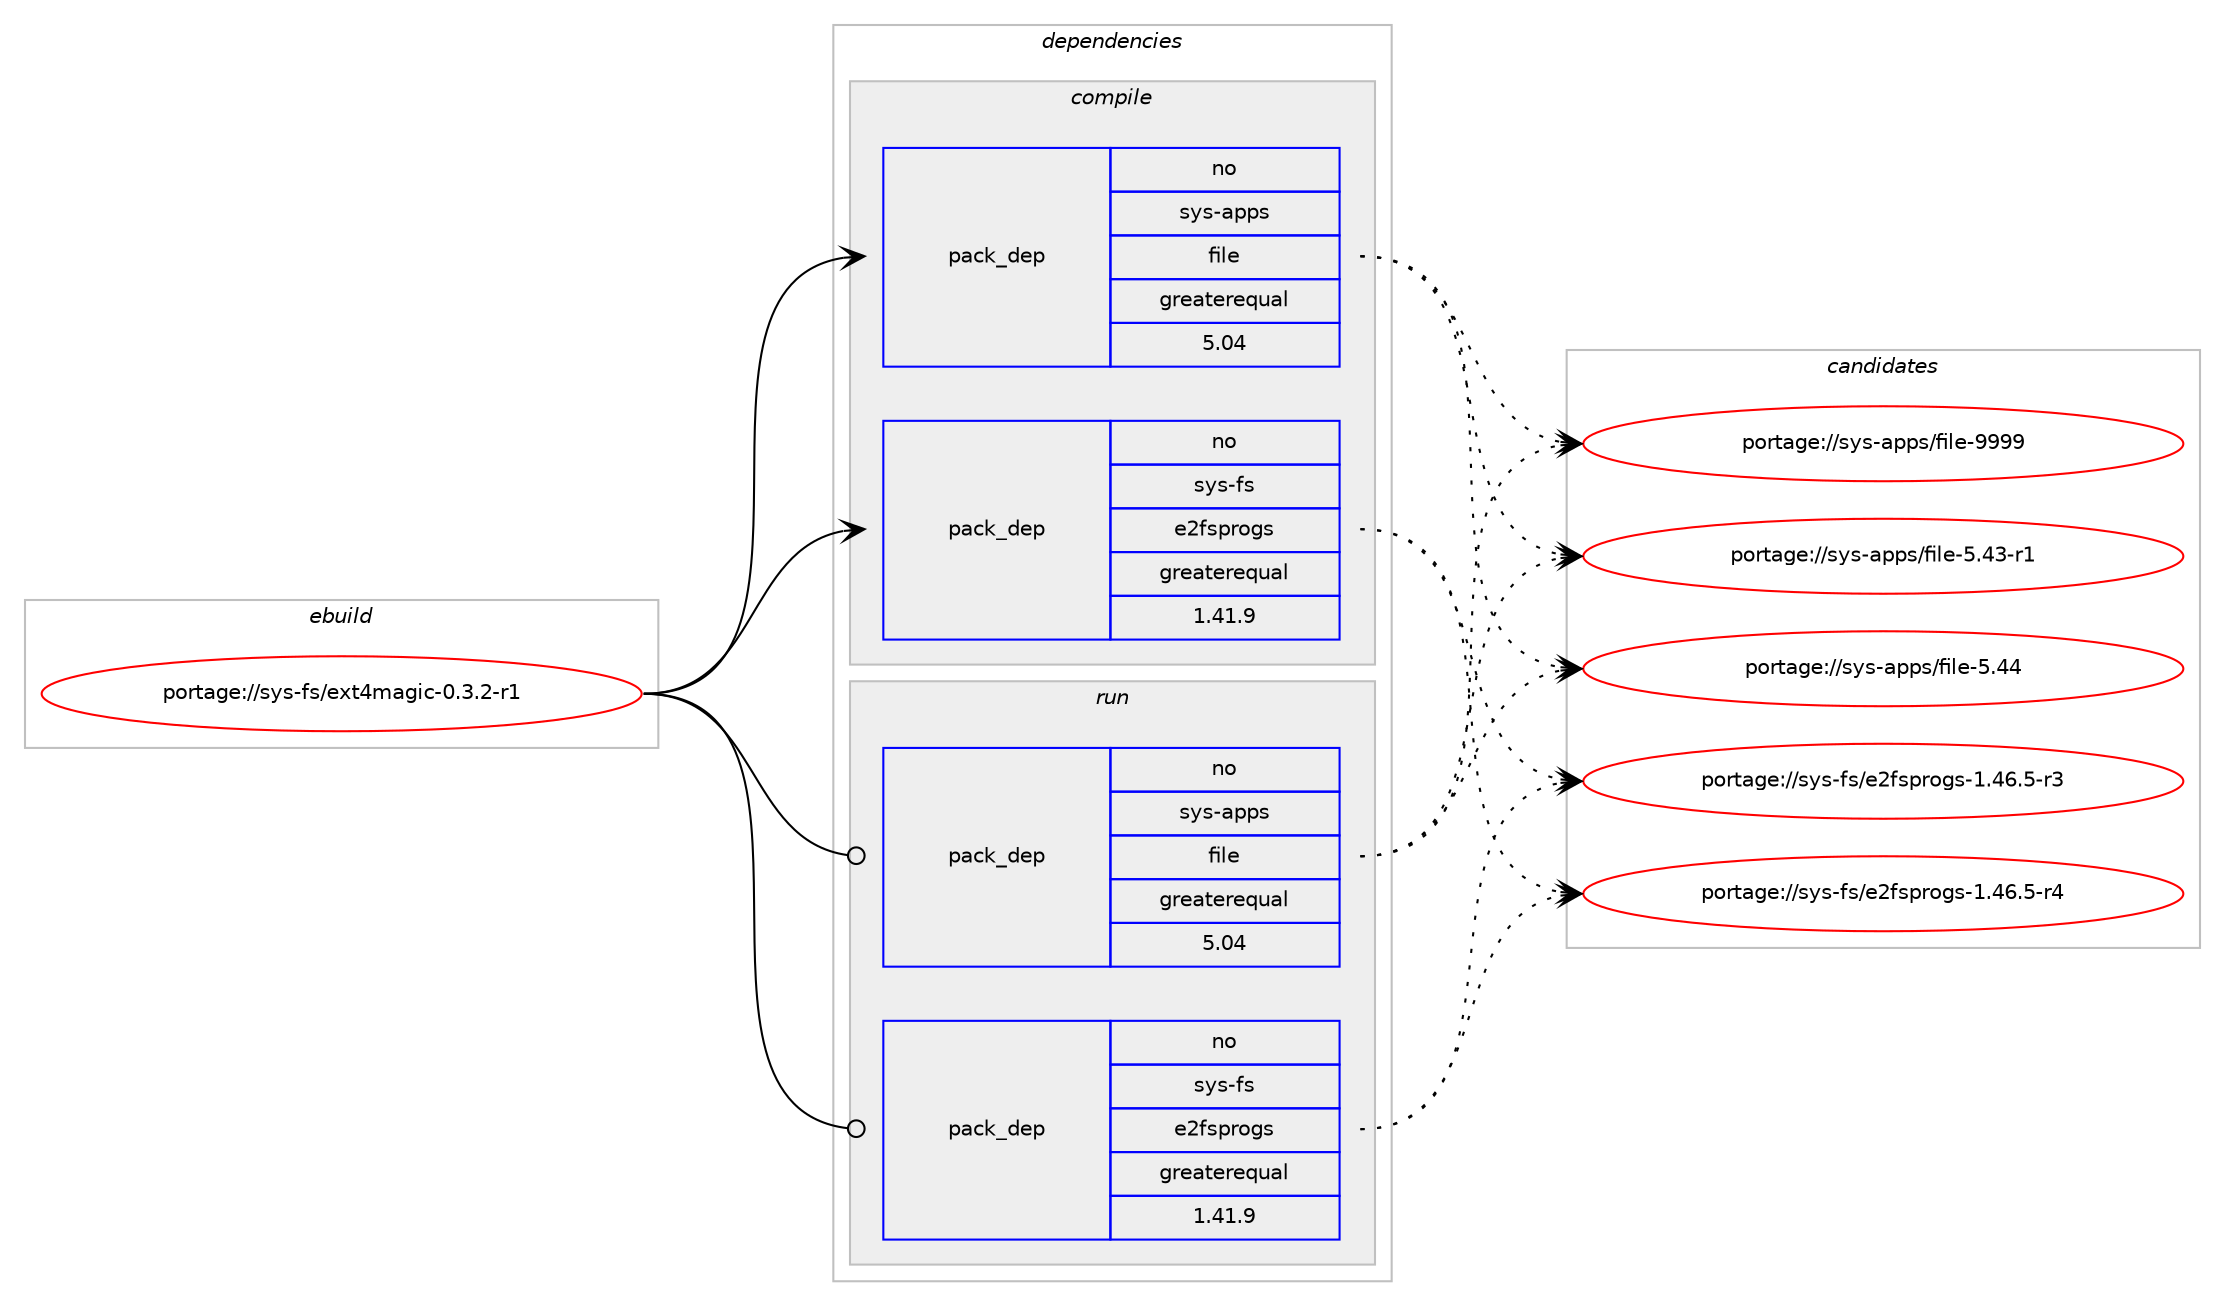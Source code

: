 digraph prolog {

# *************
# Graph options
# *************

newrank=true;
concentrate=true;
compound=true;
graph [rankdir=LR,fontname=Helvetica,fontsize=10,ranksep=1.5];#, ranksep=2.5, nodesep=0.2];
edge  [arrowhead=vee];
node  [fontname=Helvetica,fontsize=10];

# **********
# The ebuild
# **********

subgraph cluster_leftcol {
color=gray;
rank=same;
label=<<i>ebuild</i>>;
id [label="portage://sys-fs/ext4magic-0.3.2-r1", color=red, width=4, href="../sys-fs/ext4magic-0.3.2-r1.svg"];
}

# ****************
# The dependencies
# ****************

subgraph cluster_midcol {
color=gray;
label=<<i>dependencies</i>>;
subgraph cluster_compile {
fillcolor="#eeeeee";
style=filled;
label=<<i>compile</i>>;
# *** BEGIN UNKNOWN DEPENDENCY TYPE (TODO) ***
# id -> package_dependency(portage://sys-fs/ext4magic-0.3.2-r1,install,no,app-arch,bzip2,none,[,,],[],[])
# *** END UNKNOWN DEPENDENCY TYPE (TODO) ***

subgraph pack66 {
dependency108 [label=<<TABLE BORDER="0" CELLBORDER="1" CELLSPACING="0" CELLPADDING="4" WIDTH="220"><TR><TD ROWSPAN="6" CELLPADDING="30">pack_dep</TD></TR><TR><TD WIDTH="110">no</TD></TR><TR><TD>sys-apps</TD></TR><TR><TD>file</TD></TR><TR><TD>greaterequal</TD></TR><TR><TD>5.04</TD></TR></TABLE>>, shape=none, color=blue];
}
id:e -> dependency108:w [weight=20,style="solid",arrowhead="vee"];
# *** BEGIN UNKNOWN DEPENDENCY TYPE (TODO) ***
# id -> package_dependency(portage://sys-fs/ext4magic-0.3.2-r1,install,no,sys-apps,util-linux,none,[,,],[],[])
# *** END UNKNOWN DEPENDENCY TYPE (TODO) ***

subgraph pack67 {
dependency109 [label=<<TABLE BORDER="0" CELLBORDER="1" CELLSPACING="0" CELLPADDING="4" WIDTH="220"><TR><TD ROWSPAN="6" CELLPADDING="30">pack_dep</TD></TR><TR><TD WIDTH="110">no</TD></TR><TR><TD>sys-fs</TD></TR><TR><TD>e2fsprogs</TD></TR><TR><TD>greaterequal</TD></TR><TR><TD>1.41.9</TD></TR></TABLE>>, shape=none, color=blue];
}
id:e -> dependency109:w [weight=20,style="solid",arrowhead="vee"];
# *** BEGIN UNKNOWN DEPENDENCY TYPE (TODO) ***
# id -> package_dependency(portage://sys-fs/ext4magic-0.3.2-r1,install,no,sys-libs,zlib,none,[,,],[],[])
# *** END UNKNOWN DEPENDENCY TYPE (TODO) ***

}
subgraph cluster_compileandrun {
fillcolor="#eeeeee";
style=filled;
label=<<i>compile and run</i>>;
}
subgraph cluster_run {
fillcolor="#eeeeee";
style=filled;
label=<<i>run</i>>;
# *** BEGIN UNKNOWN DEPENDENCY TYPE (TODO) ***
# id -> package_dependency(portage://sys-fs/ext4magic-0.3.2-r1,run,no,app-arch,bzip2,none,[,,],[],[])
# *** END UNKNOWN DEPENDENCY TYPE (TODO) ***

subgraph pack68 {
dependency110 [label=<<TABLE BORDER="0" CELLBORDER="1" CELLSPACING="0" CELLPADDING="4" WIDTH="220"><TR><TD ROWSPAN="6" CELLPADDING="30">pack_dep</TD></TR><TR><TD WIDTH="110">no</TD></TR><TR><TD>sys-apps</TD></TR><TR><TD>file</TD></TR><TR><TD>greaterequal</TD></TR><TR><TD>5.04</TD></TR></TABLE>>, shape=none, color=blue];
}
id:e -> dependency110:w [weight=20,style="solid",arrowhead="odot"];
# *** BEGIN UNKNOWN DEPENDENCY TYPE (TODO) ***
# id -> package_dependency(portage://sys-fs/ext4magic-0.3.2-r1,run,no,sys-apps,util-linux,none,[,,],[],[])
# *** END UNKNOWN DEPENDENCY TYPE (TODO) ***

subgraph pack69 {
dependency111 [label=<<TABLE BORDER="0" CELLBORDER="1" CELLSPACING="0" CELLPADDING="4" WIDTH="220"><TR><TD ROWSPAN="6" CELLPADDING="30">pack_dep</TD></TR><TR><TD WIDTH="110">no</TD></TR><TR><TD>sys-fs</TD></TR><TR><TD>e2fsprogs</TD></TR><TR><TD>greaterequal</TD></TR><TR><TD>1.41.9</TD></TR></TABLE>>, shape=none, color=blue];
}
id:e -> dependency111:w [weight=20,style="solid",arrowhead="odot"];
# *** BEGIN UNKNOWN DEPENDENCY TYPE (TODO) ***
# id -> package_dependency(portage://sys-fs/ext4magic-0.3.2-r1,run,no,sys-libs,zlib,none,[,,],[],[])
# *** END UNKNOWN DEPENDENCY TYPE (TODO) ***

}
}

# **************
# The candidates
# **************

subgraph cluster_choices {
rank=same;
color=gray;
label=<<i>candidates</i>>;

subgraph choice66 {
color=black;
nodesep=1;
choice11512111545971121121154710210510810145534652514511449 [label="portage://sys-apps/file-5.43-r1", color=red, width=4,href="../sys-apps/file-5.43-r1.svg"];
choice1151211154597112112115471021051081014553465252 [label="portage://sys-apps/file-5.44", color=red, width=4,href="../sys-apps/file-5.44.svg"];
choice1151211154597112112115471021051081014557575757 [label="portage://sys-apps/file-9999", color=red, width=4,href="../sys-apps/file-9999.svg"];
dependency108:e -> choice11512111545971121121154710210510810145534652514511449:w [style=dotted,weight="100"];
dependency108:e -> choice1151211154597112112115471021051081014553465252:w [style=dotted,weight="100"];
dependency108:e -> choice1151211154597112112115471021051081014557575757:w [style=dotted,weight="100"];
}
subgraph choice67 {
color=black;
nodesep=1;
choice115121115451021154710150102115112114111103115454946525446534511451 [label="portage://sys-fs/e2fsprogs-1.46.5-r3", color=red, width=4,href="../sys-fs/e2fsprogs-1.46.5-r3.svg"];
choice115121115451021154710150102115112114111103115454946525446534511452 [label="portage://sys-fs/e2fsprogs-1.46.5-r4", color=red, width=4,href="../sys-fs/e2fsprogs-1.46.5-r4.svg"];
dependency109:e -> choice115121115451021154710150102115112114111103115454946525446534511451:w [style=dotted,weight="100"];
dependency109:e -> choice115121115451021154710150102115112114111103115454946525446534511452:w [style=dotted,weight="100"];
}
subgraph choice68 {
color=black;
nodesep=1;
choice11512111545971121121154710210510810145534652514511449 [label="portage://sys-apps/file-5.43-r1", color=red, width=4,href="../sys-apps/file-5.43-r1.svg"];
choice1151211154597112112115471021051081014553465252 [label="portage://sys-apps/file-5.44", color=red, width=4,href="../sys-apps/file-5.44.svg"];
choice1151211154597112112115471021051081014557575757 [label="portage://sys-apps/file-9999", color=red, width=4,href="../sys-apps/file-9999.svg"];
dependency110:e -> choice11512111545971121121154710210510810145534652514511449:w [style=dotted,weight="100"];
dependency110:e -> choice1151211154597112112115471021051081014553465252:w [style=dotted,weight="100"];
dependency110:e -> choice1151211154597112112115471021051081014557575757:w [style=dotted,weight="100"];
}
subgraph choice69 {
color=black;
nodesep=1;
choice115121115451021154710150102115112114111103115454946525446534511451 [label="portage://sys-fs/e2fsprogs-1.46.5-r3", color=red, width=4,href="../sys-fs/e2fsprogs-1.46.5-r3.svg"];
choice115121115451021154710150102115112114111103115454946525446534511452 [label="portage://sys-fs/e2fsprogs-1.46.5-r4", color=red, width=4,href="../sys-fs/e2fsprogs-1.46.5-r4.svg"];
dependency111:e -> choice115121115451021154710150102115112114111103115454946525446534511451:w [style=dotted,weight="100"];
dependency111:e -> choice115121115451021154710150102115112114111103115454946525446534511452:w [style=dotted,weight="100"];
}
}

}
